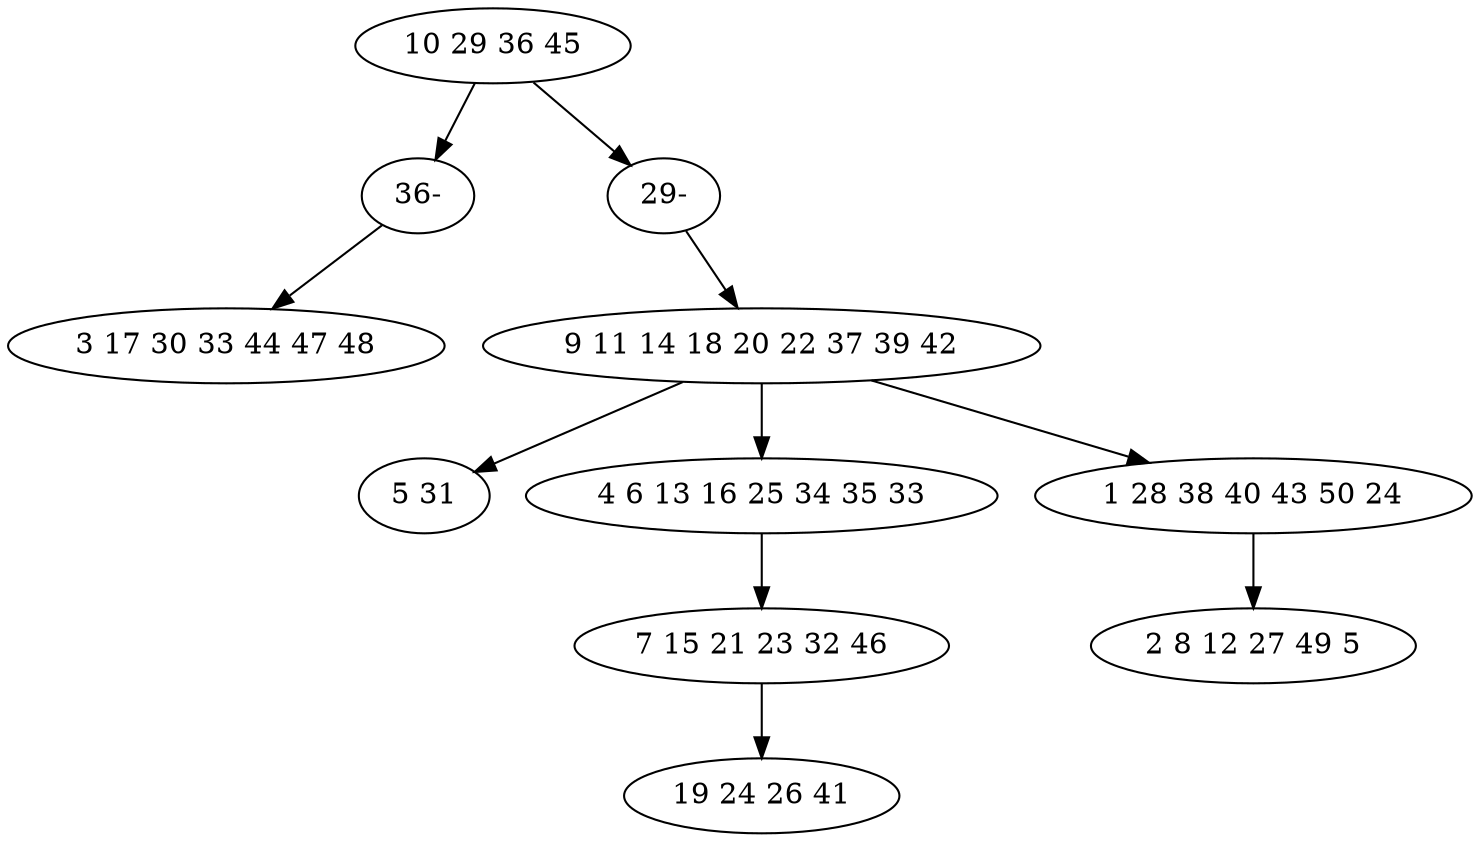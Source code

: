 digraph true_tree {
	"0" -> "9"
	"0" -> "10"
	"2" -> "3"
	"2" -> "4"
	"4" -> "5"
	"2" -> "6"
	"6" -> "7"
	"5" -> "8"
	"9" -> "1"
	"10" -> "2"
	"0" [label="10 29 36 45"];
	"1" [label="3 17 30 33 44 47 48"];
	"2" [label="9 11 14 18 20 22 37 39 42"];
	"3" [label="5 31"];
	"4" [label="4 6 13 16 25 34 35 33"];
	"5" [label="7 15 21 23 32 46"];
	"6" [label="1 28 38 40 43 50 24"];
	"7" [label="2 8 12 27 49 5"];
	"8" [label="19 24 26 41"];
	"9" [label="36-"];
	"10" [label="29-"];
}
